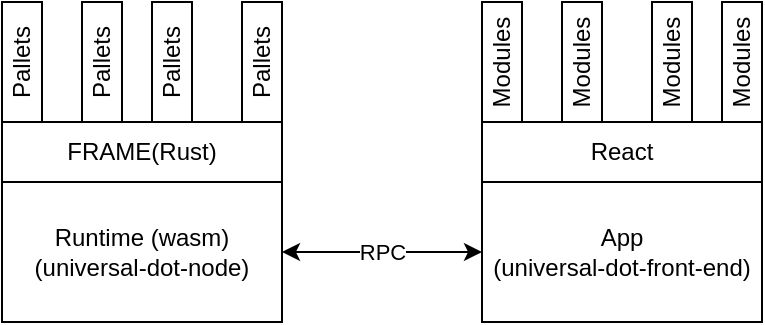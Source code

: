 <mxfile version="15.7.0" type="github">
  <diagram id="O8b5FWPU7oNjnTz_ODQA" name="Page-1">
    <mxGraphModel dx="1833" dy="472" grid="1" gridSize="10" guides="1" tooltips="1" connect="1" arrows="1" fold="1" page="1" pageScale="1" pageWidth="850" pageHeight="1100" math="0" shadow="0">
      <root>
        <mxCell id="0" />
        <mxCell id="1" parent="0" />
        <mxCell id="oKAUbXmEOzsTch2jICVD-1" value="Runtime (wasm)&lt;br&gt;(universal-dot-node)" style="rounded=0;whiteSpace=wrap;html=1;" vertex="1" parent="1">
          <mxGeometry x="-310" y="370" width="140" height="70" as="geometry" />
        </mxCell>
        <mxCell id="oKAUbXmEOzsTch2jICVD-2" value="Pallets" style="rounded=0;whiteSpace=wrap;html=1;horizontal=0;" vertex="1" parent="1">
          <mxGeometry x="-310" y="280" width="20" height="60" as="geometry" />
        </mxCell>
        <mxCell id="oKAUbXmEOzsTch2jICVD-3" value="Pallets" style="rounded=0;whiteSpace=wrap;html=1;horizontal=0;" vertex="1" parent="1">
          <mxGeometry x="-270" y="280" width="20" height="60" as="geometry" />
        </mxCell>
        <mxCell id="oKAUbXmEOzsTch2jICVD-4" value="Pallets" style="rounded=0;whiteSpace=wrap;html=1;horizontal=0;" vertex="1" parent="1">
          <mxGeometry x="-235" y="280" width="20" height="60" as="geometry" />
        </mxCell>
        <mxCell id="oKAUbXmEOzsTch2jICVD-5" value="Pallets" style="rounded=0;whiteSpace=wrap;html=1;horizontal=0;" vertex="1" parent="1">
          <mxGeometry x="-190" y="280" width="20" height="60" as="geometry" />
        </mxCell>
        <mxCell id="oKAUbXmEOzsTch2jICVD-6" value="FRAME(Rust)" style="rounded=0;whiteSpace=wrap;html=1;" vertex="1" parent="1">
          <mxGeometry x="-310" y="340" width="140" height="30" as="geometry" />
        </mxCell>
        <mxCell id="oKAUbXmEOzsTch2jICVD-7" value="RPC" style="edgeStyle=orthogonalEdgeStyle;rounded=0;orthogonalLoop=1;jettySize=auto;html=1;exitX=0;exitY=0.5;exitDx=0;exitDy=0;entryX=1;entryY=0.5;entryDx=0;entryDy=0;startArrow=classic;startFill=1;" edge="1" parent="1" source="oKAUbXmEOzsTch2jICVD-8" target="oKAUbXmEOzsTch2jICVD-1">
          <mxGeometry relative="1" as="geometry" />
        </mxCell>
        <mxCell id="oKAUbXmEOzsTch2jICVD-8" value="App&lt;br&gt;(universal-dot-front-end)" style="rounded=0;whiteSpace=wrap;html=1;" vertex="1" parent="1">
          <mxGeometry x="-70" y="370" width="140" height="70" as="geometry" />
        </mxCell>
        <mxCell id="oKAUbXmEOzsTch2jICVD-9" value="React" style="rounded=0;whiteSpace=wrap;html=1;" vertex="1" parent="1">
          <mxGeometry x="-70" y="340" width="140" height="30" as="geometry" />
        </mxCell>
        <mxCell id="oKAUbXmEOzsTch2jICVD-10" value="Modules" style="rounded=0;whiteSpace=wrap;html=1;horizontal=0;" vertex="1" parent="1">
          <mxGeometry x="-70" y="280" width="20" height="60" as="geometry" />
        </mxCell>
        <mxCell id="oKAUbXmEOzsTch2jICVD-11" value="Modules" style="rounded=0;whiteSpace=wrap;html=1;horizontal=0;" vertex="1" parent="1">
          <mxGeometry x="-30" y="280" width="20" height="60" as="geometry" />
        </mxCell>
        <mxCell id="oKAUbXmEOzsTch2jICVD-12" value="Modules" style="rounded=0;whiteSpace=wrap;html=1;horizontal=0;" vertex="1" parent="1">
          <mxGeometry x="15" y="280" width="20" height="60" as="geometry" />
        </mxCell>
        <mxCell id="oKAUbXmEOzsTch2jICVD-13" value="Modules" style="rounded=0;whiteSpace=wrap;html=1;horizontal=0;" vertex="1" parent="1">
          <mxGeometry x="50" y="280" width="20" height="60" as="geometry" />
        </mxCell>
      </root>
    </mxGraphModel>
  </diagram>
</mxfile>
